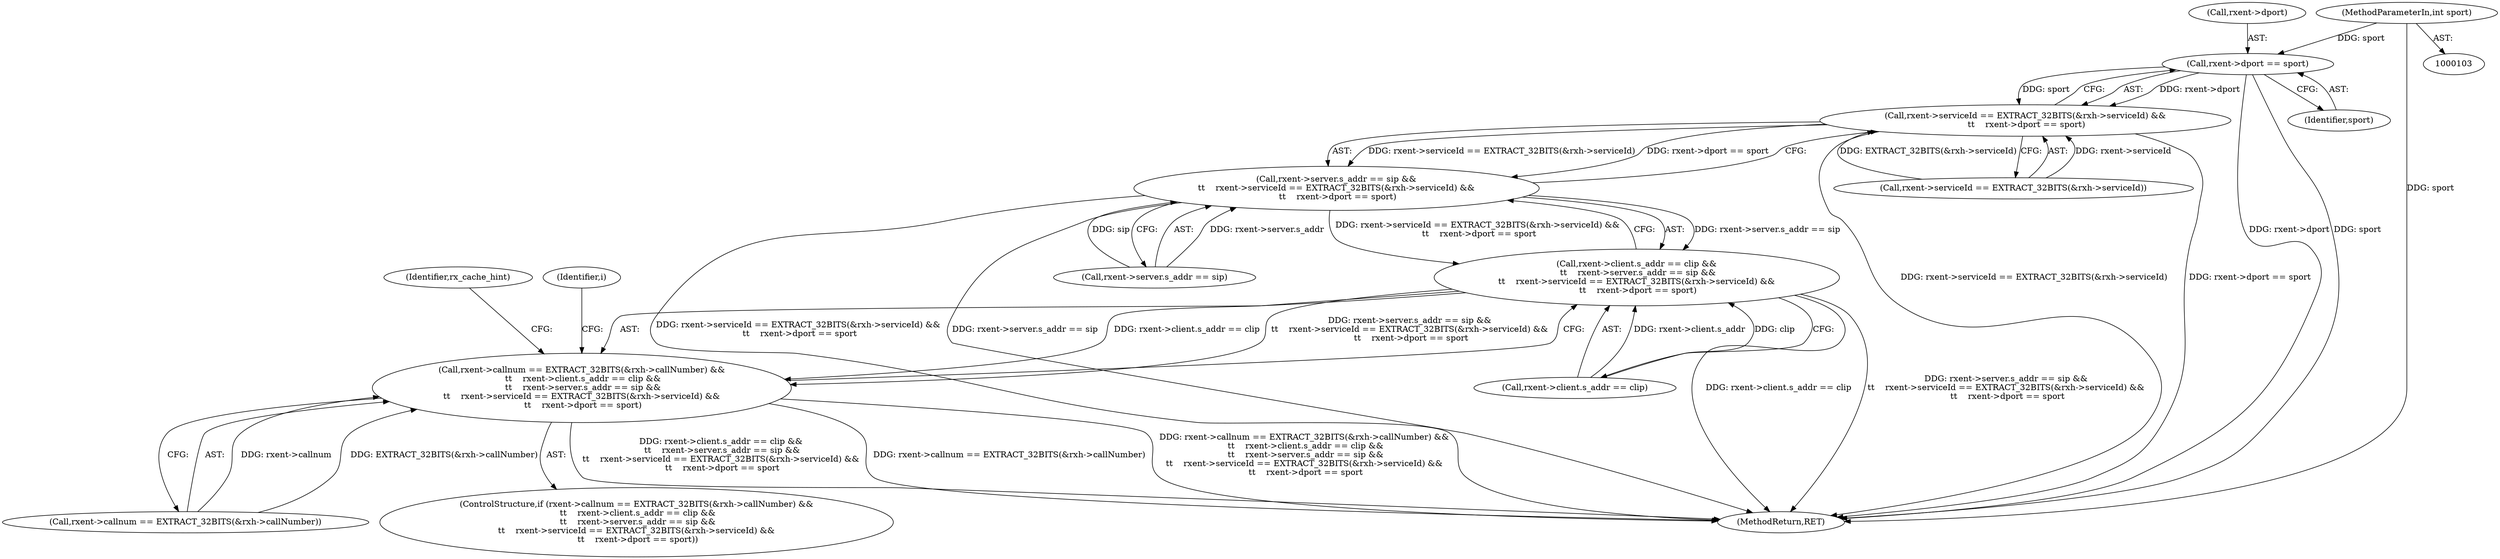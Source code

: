 digraph "0_tcpdump_c24922e692a52121e853a84ead6b9337f4c08a94@pointer" {
"1000179" [label="(Call,rxent->dport == sport)"];
"1000106" [label="(MethodParameterIn,int sport)"];
"1000169" [label="(Call,rxent->serviceId == EXTRACT_32BITS(&rxh->serviceId) &&\n \t\t    rxent->dport == sport)"];
"1000161" [label="(Call,rxent->server.s_addr == sip &&\n\t\t    rxent->serviceId == EXTRACT_32BITS(&rxh->serviceId) &&\n \t\t    rxent->dport == sport)"];
"1000153" [label="(Call,rxent->client.s_addr == clip &&\n \t\t    rxent->server.s_addr == sip &&\n\t\t    rxent->serviceId == EXTRACT_32BITS(&rxh->serviceId) &&\n \t\t    rxent->dport == sport)"];
"1000143" [label="(Call,rxent->callnum == EXTRACT_32BITS(&rxh->callNumber) &&\n \t\t    rxent->client.s_addr == clip &&\n \t\t    rxent->server.s_addr == sip &&\n\t\t    rxent->serviceId == EXTRACT_32BITS(&rxh->serviceId) &&\n \t\t    rxent->dport == sport)"];
"1000162" [label="(Call,rxent->server.s_addr == sip)"];
"1000142" [label="(ControlStructure,if (rxent->callnum == EXTRACT_32BITS(&rxh->callNumber) &&\n \t\t    rxent->client.s_addr == clip &&\n \t\t    rxent->server.s_addr == sip &&\n\t\t    rxent->serviceId == EXTRACT_32BITS(&rxh->serviceId) &&\n \t\t    rxent->dport == sport))"];
"1000143" [label="(Call,rxent->callnum == EXTRACT_32BITS(&rxh->callNumber) &&\n \t\t    rxent->client.s_addr == clip &&\n \t\t    rxent->server.s_addr == sip &&\n\t\t    rxent->serviceId == EXTRACT_32BITS(&rxh->serviceId) &&\n \t\t    rxent->dport == sport)"];
"1000199" [label="(Identifier,i)"];
"1000180" [label="(Call,rxent->dport)"];
"1000106" [label="(MethodParameterIn,int sport)"];
"1000144" [label="(Call,rxent->callnum == EXTRACT_32BITS(&rxh->callNumber))"];
"1000179" [label="(Call,rxent->dport == sport)"];
"1000153" [label="(Call,rxent->client.s_addr == clip &&\n \t\t    rxent->server.s_addr == sip &&\n\t\t    rxent->serviceId == EXTRACT_32BITS(&rxh->serviceId) &&\n \t\t    rxent->dport == sport)"];
"1000154" [label="(Call,rxent->client.s_addr == clip)"];
"1000183" [label="(Identifier,sport)"];
"1000169" [label="(Call,rxent->serviceId == EXTRACT_32BITS(&rxh->serviceId) &&\n \t\t    rxent->dport == sport)"];
"1000209" [label="(MethodReturn,RET)"];
"1000161" [label="(Call,rxent->server.s_addr == sip &&\n\t\t    rxent->serviceId == EXTRACT_32BITS(&rxh->serviceId) &&\n \t\t    rxent->dport == sport)"];
"1000170" [label="(Call,rxent->serviceId == EXTRACT_32BITS(&rxh->serviceId))"];
"1000186" [label="(Identifier,rx_cache_hint)"];
"1000179" -> "1000169"  [label="AST: "];
"1000179" -> "1000183"  [label="CFG: "];
"1000180" -> "1000179"  [label="AST: "];
"1000183" -> "1000179"  [label="AST: "];
"1000169" -> "1000179"  [label="CFG: "];
"1000179" -> "1000209"  [label="DDG: rxent->dport"];
"1000179" -> "1000209"  [label="DDG: sport"];
"1000179" -> "1000169"  [label="DDG: rxent->dport"];
"1000179" -> "1000169"  [label="DDG: sport"];
"1000106" -> "1000179"  [label="DDG: sport"];
"1000106" -> "1000103"  [label="AST: "];
"1000106" -> "1000209"  [label="DDG: sport"];
"1000169" -> "1000161"  [label="AST: "];
"1000169" -> "1000170"  [label="CFG: "];
"1000170" -> "1000169"  [label="AST: "];
"1000161" -> "1000169"  [label="CFG: "];
"1000169" -> "1000209"  [label="DDG: rxent->serviceId == EXTRACT_32BITS(&rxh->serviceId)"];
"1000169" -> "1000209"  [label="DDG: rxent->dport == sport"];
"1000169" -> "1000161"  [label="DDG: rxent->serviceId == EXTRACT_32BITS(&rxh->serviceId)"];
"1000169" -> "1000161"  [label="DDG: rxent->dport == sport"];
"1000170" -> "1000169"  [label="DDG: rxent->serviceId"];
"1000170" -> "1000169"  [label="DDG: EXTRACT_32BITS(&rxh->serviceId)"];
"1000161" -> "1000153"  [label="AST: "];
"1000161" -> "1000162"  [label="CFG: "];
"1000162" -> "1000161"  [label="AST: "];
"1000153" -> "1000161"  [label="CFG: "];
"1000161" -> "1000209"  [label="DDG: rxent->serviceId == EXTRACT_32BITS(&rxh->serviceId) &&\n \t\t    rxent->dport == sport"];
"1000161" -> "1000209"  [label="DDG: rxent->server.s_addr == sip"];
"1000161" -> "1000153"  [label="DDG: rxent->server.s_addr == sip"];
"1000161" -> "1000153"  [label="DDG: rxent->serviceId == EXTRACT_32BITS(&rxh->serviceId) &&\n \t\t    rxent->dport == sport"];
"1000162" -> "1000161"  [label="DDG: rxent->server.s_addr"];
"1000162" -> "1000161"  [label="DDG: sip"];
"1000153" -> "1000143"  [label="AST: "];
"1000153" -> "1000154"  [label="CFG: "];
"1000154" -> "1000153"  [label="AST: "];
"1000143" -> "1000153"  [label="CFG: "];
"1000153" -> "1000209"  [label="DDG: rxent->client.s_addr == clip"];
"1000153" -> "1000209"  [label="DDG: rxent->server.s_addr == sip &&\n\t\t    rxent->serviceId == EXTRACT_32BITS(&rxh->serviceId) &&\n \t\t    rxent->dport == sport"];
"1000153" -> "1000143"  [label="DDG: rxent->client.s_addr == clip"];
"1000153" -> "1000143"  [label="DDG: rxent->server.s_addr == sip &&\n\t\t    rxent->serviceId == EXTRACT_32BITS(&rxh->serviceId) &&\n \t\t    rxent->dport == sport"];
"1000154" -> "1000153"  [label="DDG: rxent->client.s_addr"];
"1000154" -> "1000153"  [label="DDG: clip"];
"1000143" -> "1000142"  [label="AST: "];
"1000143" -> "1000144"  [label="CFG: "];
"1000144" -> "1000143"  [label="AST: "];
"1000186" -> "1000143"  [label="CFG: "];
"1000199" -> "1000143"  [label="CFG: "];
"1000143" -> "1000209"  [label="DDG: rxent->client.s_addr == clip &&\n \t\t    rxent->server.s_addr == sip &&\n\t\t    rxent->serviceId == EXTRACT_32BITS(&rxh->serviceId) &&\n \t\t    rxent->dport == sport"];
"1000143" -> "1000209"  [label="DDG: rxent->callnum == EXTRACT_32BITS(&rxh->callNumber)"];
"1000143" -> "1000209"  [label="DDG: rxent->callnum == EXTRACT_32BITS(&rxh->callNumber) &&\n \t\t    rxent->client.s_addr == clip &&\n \t\t    rxent->server.s_addr == sip &&\n\t\t    rxent->serviceId == EXTRACT_32BITS(&rxh->serviceId) &&\n \t\t    rxent->dport == sport"];
"1000144" -> "1000143"  [label="DDG: rxent->callnum"];
"1000144" -> "1000143"  [label="DDG: EXTRACT_32BITS(&rxh->callNumber)"];
}
